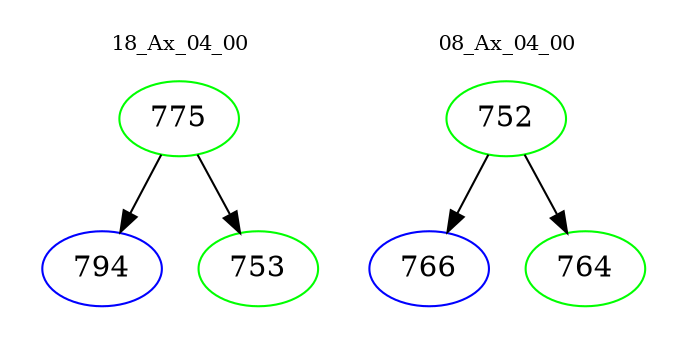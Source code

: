 digraph{
subgraph cluster_0 {
color = white
label = "18_Ax_04_00";
fontsize=10;
T0_775 [label="775", color="green"]
T0_775 -> T0_794 [color="black"]
T0_794 [label="794", color="blue"]
T0_775 -> T0_753 [color="black"]
T0_753 [label="753", color="green"]
}
subgraph cluster_1 {
color = white
label = "08_Ax_04_00";
fontsize=10;
T1_752 [label="752", color="green"]
T1_752 -> T1_766 [color="black"]
T1_766 [label="766", color="blue"]
T1_752 -> T1_764 [color="black"]
T1_764 [label="764", color="green"]
}
}
